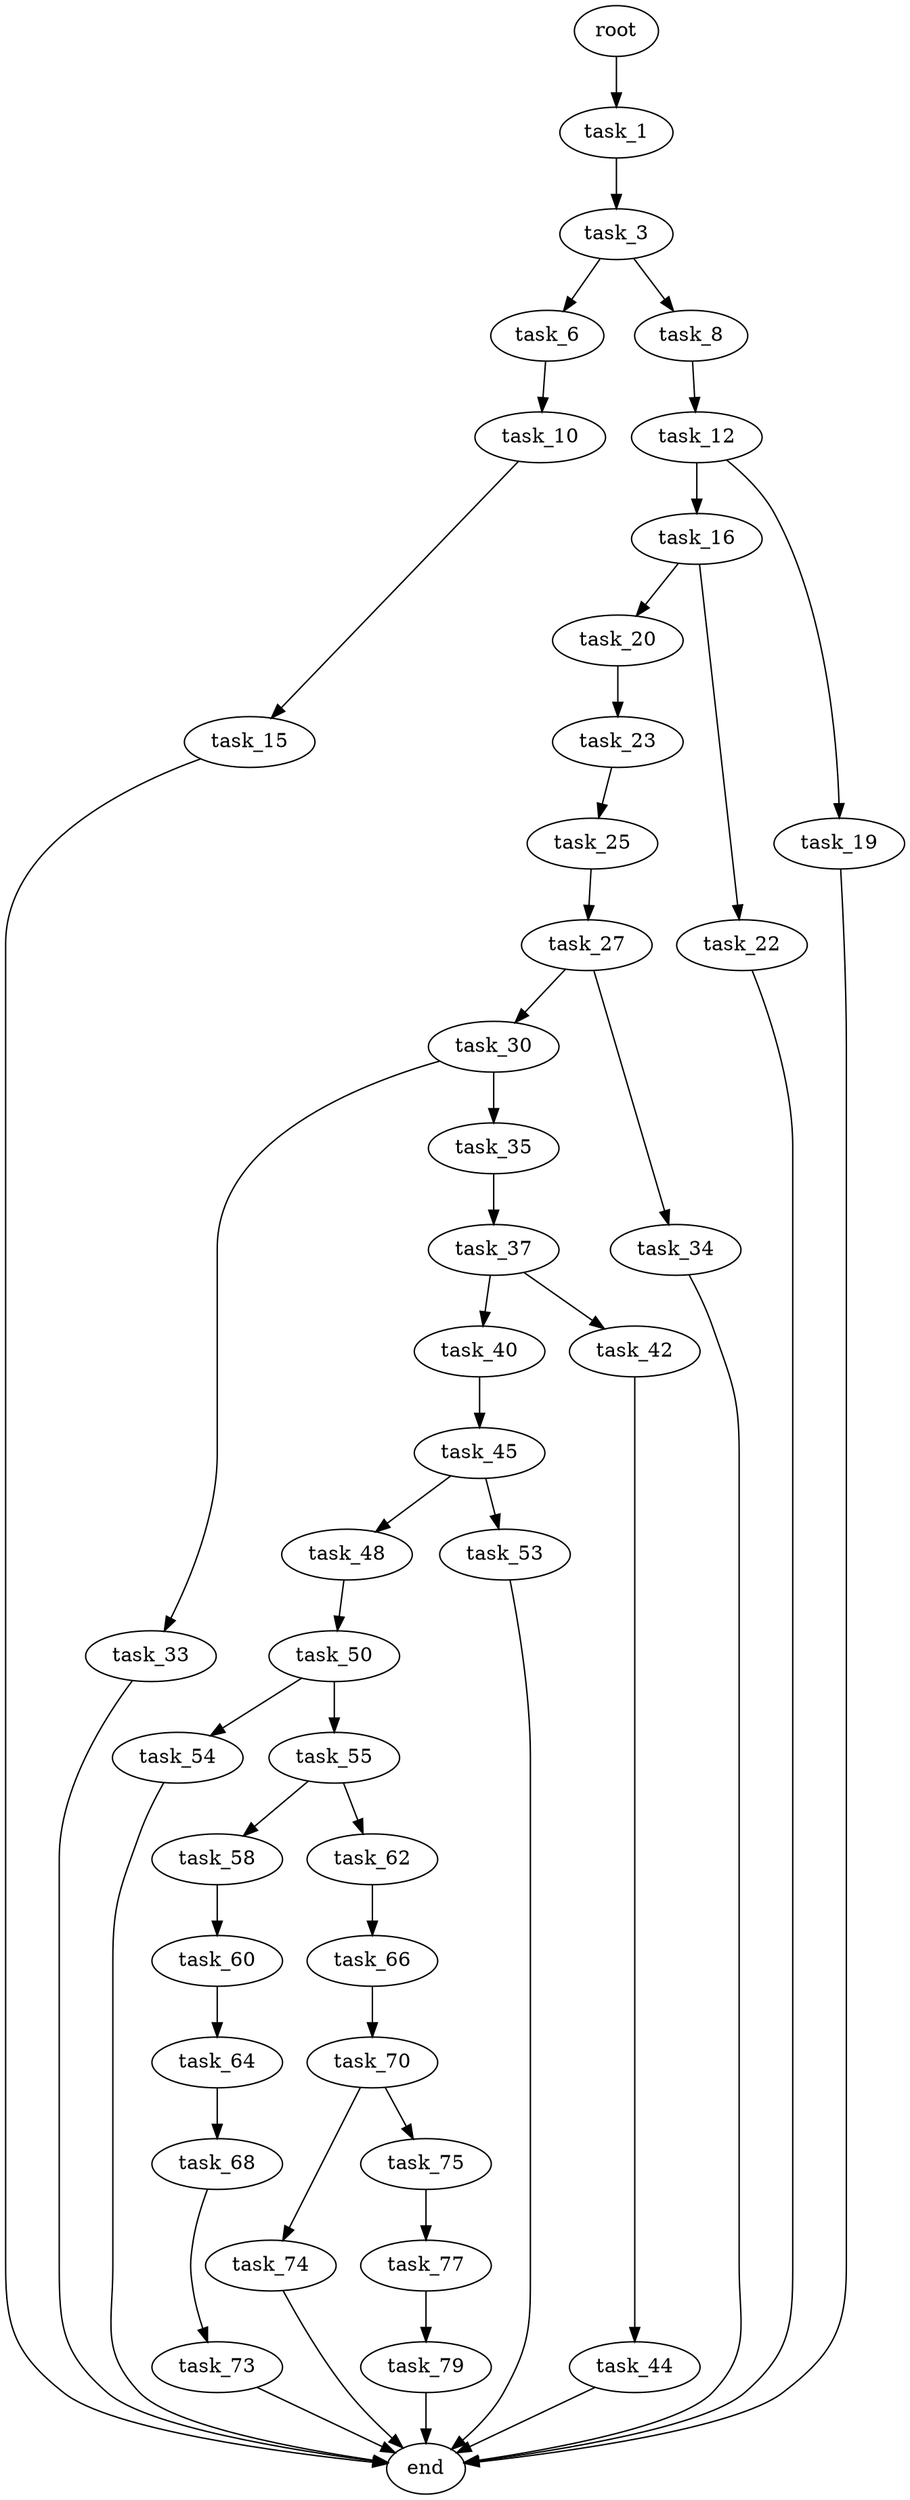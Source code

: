 digraph G {
  root [size="0.000000"];
  task_1 [size="7365645250.000000"];
  task_3 [size="39737758876.000000"];
  task_6 [size="16983252431.000000"];
  task_8 [size="3943135127.000000"];
  task_10 [size="1227854057275.000000"];
  task_12 [size="68719476736.000000"];
  task_15 [size="134217728000.000000"];
  task_16 [size="11366796220.000000"];
  task_19 [size="68719476736.000000"];
  end [size="0.000000"];
  task_20 [size="645464890059.000000"];
  task_22 [size="170399445660.000000"];
  task_23 [size="32548518951.000000"];
  task_25 [size="227055442831.000000"];
  task_27 [size="134217728000.000000"];
  task_30 [size="368293445632.000000"];
  task_34 [size="549755813888.000000"];
  task_33 [size="231928233984.000000"];
  task_35 [size="8589934592.000000"];
  task_37 [size="134217728000.000000"];
  task_40 [size="68719476736.000000"];
  task_42 [size="16831865220.000000"];
  task_45 [size="134217728000.000000"];
  task_44 [size="9639382377.000000"];
  task_48 [size="682941806818.000000"];
  task_53 [size="385896539282.000000"];
  task_50 [size="134217728000.000000"];
  task_54 [size="3711474208.000000"];
  task_55 [size="20659961172.000000"];
  task_58 [size="15073283161.000000"];
  task_62 [size="68719476736.000000"];
  task_60 [size="2275115476.000000"];
  task_64 [size="549755813888.000000"];
  task_66 [size="6759848035.000000"];
  task_68 [size="4067639670.000000"];
  task_70 [size="8693793605.000000"];
  task_73 [size="1088281700858.000000"];
  task_74 [size="29210048032.000000"];
  task_75 [size="14931017462.000000"];
  task_77 [size="231928233984.000000"];
  task_79 [size="231928233984.000000"];

  root -> task_1 [size="1.000000"];
  task_1 -> task_3 [size="134217728.000000"];
  task_3 -> task_6 [size="679477248.000000"];
  task_3 -> task_8 [size="679477248.000000"];
  task_6 -> task_10 [size="301989888.000000"];
  task_8 -> task_12 [size="209715200.000000"];
  task_10 -> task_15 [size="838860800.000000"];
  task_12 -> task_16 [size="134217728.000000"];
  task_12 -> task_19 [size="134217728.000000"];
  task_15 -> end [size="1.000000"];
  task_16 -> task_20 [size="209715200.000000"];
  task_16 -> task_22 [size="209715200.000000"];
  task_19 -> end [size="1.000000"];
  task_20 -> task_23 [size="679477248.000000"];
  task_22 -> end [size="1.000000"];
  task_23 -> task_25 [size="33554432.000000"];
  task_25 -> task_27 [size="411041792.000000"];
  task_27 -> task_30 [size="209715200.000000"];
  task_27 -> task_34 [size="209715200.000000"];
  task_30 -> task_33 [size="411041792.000000"];
  task_30 -> task_35 [size="411041792.000000"];
  task_34 -> end [size="1.000000"];
  task_33 -> end [size="1.000000"];
  task_35 -> task_37 [size="33554432.000000"];
  task_37 -> task_40 [size="209715200.000000"];
  task_37 -> task_42 [size="209715200.000000"];
  task_40 -> task_45 [size="134217728.000000"];
  task_42 -> task_44 [size="411041792.000000"];
  task_45 -> task_48 [size="209715200.000000"];
  task_45 -> task_53 [size="209715200.000000"];
  task_44 -> end [size="1.000000"];
  task_48 -> task_50 [size="679477248.000000"];
  task_53 -> end [size="1.000000"];
  task_50 -> task_54 [size="209715200.000000"];
  task_50 -> task_55 [size="209715200.000000"];
  task_54 -> end [size="1.000000"];
  task_55 -> task_58 [size="679477248.000000"];
  task_55 -> task_62 [size="679477248.000000"];
  task_58 -> task_60 [size="75497472.000000"];
  task_62 -> task_66 [size="134217728.000000"];
  task_60 -> task_64 [size="75497472.000000"];
  task_64 -> task_68 [size="536870912.000000"];
  task_66 -> task_70 [size="301989888.000000"];
  task_68 -> task_73 [size="75497472.000000"];
  task_70 -> task_74 [size="679477248.000000"];
  task_70 -> task_75 [size="679477248.000000"];
  task_73 -> end [size="1.000000"];
  task_74 -> end [size="1.000000"];
  task_75 -> task_77 [size="838860800.000000"];
  task_77 -> task_79 [size="301989888.000000"];
  task_79 -> end [size="1.000000"];
}
